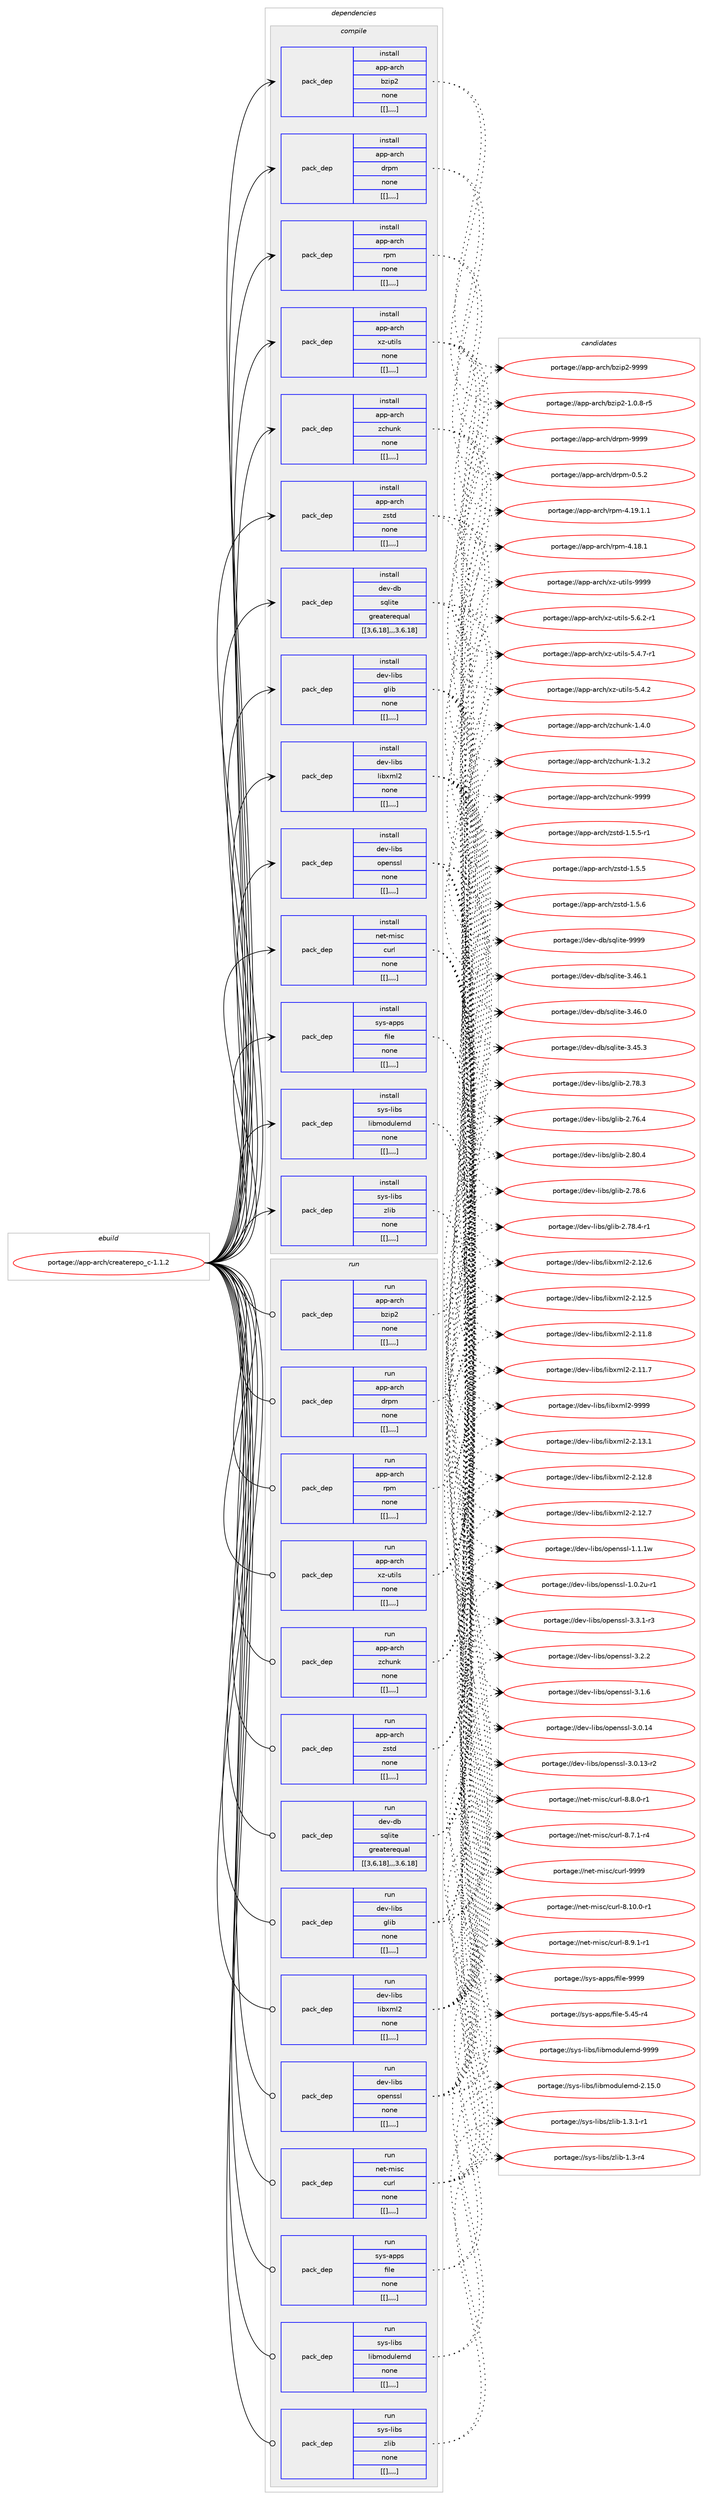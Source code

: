 digraph prolog {

# *************
# Graph options
# *************

newrank=true;
concentrate=true;
compound=true;
graph [rankdir=LR,fontname=Helvetica,fontsize=10,ranksep=1.5];#, ranksep=2.5, nodesep=0.2];
edge  [arrowhead=vee];
node  [fontname=Helvetica,fontsize=10];

# **********
# The ebuild
# **********

subgraph cluster_leftcol {
color=gray;
label=<<i>ebuild</i>>;
id [label="portage://app-arch/createrepo_c-1.1.2", color=red, width=4, href="../app-arch/createrepo_c-1.1.2.svg"];
}

# ****************
# The dependencies
# ****************

subgraph cluster_midcol {
color=gray;
label=<<i>dependencies</i>>;
subgraph cluster_compile {
fillcolor="#eeeeee";
style=filled;
label=<<i>compile</i>>;
subgraph pack5112 {
dependency7107 [label=<<TABLE BORDER="0" CELLBORDER="1" CELLSPACING="0" CELLPADDING="4" WIDTH="220"><TR><TD ROWSPAN="6" CELLPADDING="30">pack_dep</TD></TR><TR><TD WIDTH="110">install</TD></TR><TR><TD>app-arch</TD></TR><TR><TD>bzip2</TD></TR><TR><TD>none</TD></TR><TR><TD>[[],,,,]</TD></TR></TABLE>>, shape=none, color=blue];
}
id:e -> dependency7107:w [weight=20,style="solid",arrowhead="vee"];
subgraph pack5113 {
dependency7108 [label=<<TABLE BORDER="0" CELLBORDER="1" CELLSPACING="0" CELLPADDING="4" WIDTH="220"><TR><TD ROWSPAN="6" CELLPADDING="30">pack_dep</TD></TR><TR><TD WIDTH="110">install</TD></TR><TR><TD>app-arch</TD></TR><TR><TD>drpm</TD></TR><TR><TD>none</TD></TR><TR><TD>[[],,,,]</TD></TR></TABLE>>, shape=none, color=blue];
}
id:e -> dependency7108:w [weight=20,style="solid",arrowhead="vee"];
subgraph pack5114 {
dependency7109 [label=<<TABLE BORDER="0" CELLBORDER="1" CELLSPACING="0" CELLPADDING="4" WIDTH="220"><TR><TD ROWSPAN="6" CELLPADDING="30">pack_dep</TD></TR><TR><TD WIDTH="110">install</TD></TR><TR><TD>app-arch</TD></TR><TR><TD>rpm</TD></TR><TR><TD>none</TD></TR><TR><TD>[[],,,,]</TD></TR></TABLE>>, shape=none, color=blue];
}
id:e -> dependency7109:w [weight=20,style="solid",arrowhead="vee"];
subgraph pack5115 {
dependency7110 [label=<<TABLE BORDER="0" CELLBORDER="1" CELLSPACING="0" CELLPADDING="4" WIDTH="220"><TR><TD ROWSPAN="6" CELLPADDING="30">pack_dep</TD></TR><TR><TD WIDTH="110">install</TD></TR><TR><TD>app-arch</TD></TR><TR><TD>xz-utils</TD></TR><TR><TD>none</TD></TR><TR><TD>[[],,,,]</TD></TR></TABLE>>, shape=none, color=blue];
}
id:e -> dependency7110:w [weight=20,style="solid",arrowhead="vee"];
subgraph pack5116 {
dependency7111 [label=<<TABLE BORDER="0" CELLBORDER="1" CELLSPACING="0" CELLPADDING="4" WIDTH="220"><TR><TD ROWSPAN="6" CELLPADDING="30">pack_dep</TD></TR><TR><TD WIDTH="110">install</TD></TR><TR><TD>app-arch</TD></TR><TR><TD>zchunk</TD></TR><TR><TD>none</TD></TR><TR><TD>[[],,,,]</TD></TR></TABLE>>, shape=none, color=blue];
}
id:e -> dependency7111:w [weight=20,style="solid",arrowhead="vee"];
subgraph pack5117 {
dependency7112 [label=<<TABLE BORDER="0" CELLBORDER="1" CELLSPACING="0" CELLPADDING="4" WIDTH="220"><TR><TD ROWSPAN="6" CELLPADDING="30">pack_dep</TD></TR><TR><TD WIDTH="110">install</TD></TR><TR><TD>app-arch</TD></TR><TR><TD>zstd</TD></TR><TR><TD>none</TD></TR><TR><TD>[[],,,,]</TD></TR></TABLE>>, shape=none, color=blue];
}
id:e -> dependency7112:w [weight=20,style="solid",arrowhead="vee"];
subgraph pack5118 {
dependency7113 [label=<<TABLE BORDER="0" CELLBORDER="1" CELLSPACING="0" CELLPADDING="4" WIDTH="220"><TR><TD ROWSPAN="6" CELLPADDING="30">pack_dep</TD></TR><TR><TD WIDTH="110">install</TD></TR><TR><TD>dev-db</TD></TR><TR><TD>sqlite</TD></TR><TR><TD>greaterequal</TD></TR><TR><TD>[[3,6,18],,,3.6.18]</TD></TR></TABLE>>, shape=none, color=blue];
}
id:e -> dependency7113:w [weight=20,style="solid",arrowhead="vee"];
subgraph pack5119 {
dependency7114 [label=<<TABLE BORDER="0" CELLBORDER="1" CELLSPACING="0" CELLPADDING="4" WIDTH="220"><TR><TD ROWSPAN="6" CELLPADDING="30">pack_dep</TD></TR><TR><TD WIDTH="110">install</TD></TR><TR><TD>dev-libs</TD></TR><TR><TD>glib</TD></TR><TR><TD>none</TD></TR><TR><TD>[[],,,,]</TD></TR></TABLE>>, shape=none, color=blue];
}
id:e -> dependency7114:w [weight=20,style="solid",arrowhead="vee"];
subgraph pack5120 {
dependency7115 [label=<<TABLE BORDER="0" CELLBORDER="1" CELLSPACING="0" CELLPADDING="4" WIDTH="220"><TR><TD ROWSPAN="6" CELLPADDING="30">pack_dep</TD></TR><TR><TD WIDTH="110">install</TD></TR><TR><TD>dev-libs</TD></TR><TR><TD>libxml2</TD></TR><TR><TD>none</TD></TR><TR><TD>[[],,,,]</TD></TR></TABLE>>, shape=none, color=blue];
}
id:e -> dependency7115:w [weight=20,style="solid",arrowhead="vee"];
subgraph pack5121 {
dependency7116 [label=<<TABLE BORDER="0" CELLBORDER="1" CELLSPACING="0" CELLPADDING="4" WIDTH="220"><TR><TD ROWSPAN="6" CELLPADDING="30">pack_dep</TD></TR><TR><TD WIDTH="110">install</TD></TR><TR><TD>dev-libs</TD></TR><TR><TD>openssl</TD></TR><TR><TD>none</TD></TR><TR><TD>[[],,,,]</TD></TR></TABLE>>, shape=none, color=blue];
}
id:e -> dependency7116:w [weight=20,style="solid",arrowhead="vee"];
subgraph pack5122 {
dependency7117 [label=<<TABLE BORDER="0" CELLBORDER="1" CELLSPACING="0" CELLPADDING="4" WIDTH="220"><TR><TD ROWSPAN="6" CELLPADDING="30">pack_dep</TD></TR><TR><TD WIDTH="110">install</TD></TR><TR><TD>net-misc</TD></TR><TR><TD>curl</TD></TR><TR><TD>none</TD></TR><TR><TD>[[],,,,]</TD></TR></TABLE>>, shape=none, color=blue];
}
id:e -> dependency7117:w [weight=20,style="solid",arrowhead="vee"];
subgraph pack5123 {
dependency7118 [label=<<TABLE BORDER="0" CELLBORDER="1" CELLSPACING="0" CELLPADDING="4" WIDTH="220"><TR><TD ROWSPAN="6" CELLPADDING="30">pack_dep</TD></TR><TR><TD WIDTH="110">install</TD></TR><TR><TD>sys-apps</TD></TR><TR><TD>file</TD></TR><TR><TD>none</TD></TR><TR><TD>[[],,,,]</TD></TR></TABLE>>, shape=none, color=blue];
}
id:e -> dependency7118:w [weight=20,style="solid",arrowhead="vee"];
subgraph pack5124 {
dependency7119 [label=<<TABLE BORDER="0" CELLBORDER="1" CELLSPACING="0" CELLPADDING="4" WIDTH="220"><TR><TD ROWSPAN="6" CELLPADDING="30">pack_dep</TD></TR><TR><TD WIDTH="110">install</TD></TR><TR><TD>sys-libs</TD></TR><TR><TD>libmodulemd</TD></TR><TR><TD>none</TD></TR><TR><TD>[[],,,,]</TD></TR></TABLE>>, shape=none, color=blue];
}
id:e -> dependency7119:w [weight=20,style="solid",arrowhead="vee"];
subgraph pack5125 {
dependency7120 [label=<<TABLE BORDER="0" CELLBORDER="1" CELLSPACING="0" CELLPADDING="4" WIDTH="220"><TR><TD ROWSPAN="6" CELLPADDING="30">pack_dep</TD></TR><TR><TD WIDTH="110">install</TD></TR><TR><TD>sys-libs</TD></TR><TR><TD>zlib</TD></TR><TR><TD>none</TD></TR><TR><TD>[[],,,,]</TD></TR></TABLE>>, shape=none, color=blue];
}
id:e -> dependency7120:w [weight=20,style="solid",arrowhead="vee"];
}
subgraph cluster_compileandrun {
fillcolor="#eeeeee";
style=filled;
label=<<i>compile and run</i>>;
}
subgraph cluster_run {
fillcolor="#eeeeee";
style=filled;
label=<<i>run</i>>;
subgraph pack5126 {
dependency7121 [label=<<TABLE BORDER="0" CELLBORDER="1" CELLSPACING="0" CELLPADDING="4" WIDTH="220"><TR><TD ROWSPAN="6" CELLPADDING="30">pack_dep</TD></TR><TR><TD WIDTH="110">run</TD></TR><TR><TD>app-arch</TD></TR><TR><TD>bzip2</TD></TR><TR><TD>none</TD></TR><TR><TD>[[],,,,]</TD></TR></TABLE>>, shape=none, color=blue];
}
id:e -> dependency7121:w [weight=20,style="solid",arrowhead="odot"];
subgraph pack5127 {
dependency7122 [label=<<TABLE BORDER="0" CELLBORDER="1" CELLSPACING="0" CELLPADDING="4" WIDTH="220"><TR><TD ROWSPAN="6" CELLPADDING="30">pack_dep</TD></TR><TR><TD WIDTH="110">run</TD></TR><TR><TD>app-arch</TD></TR><TR><TD>drpm</TD></TR><TR><TD>none</TD></TR><TR><TD>[[],,,,]</TD></TR></TABLE>>, shape=none, color=blue];
}
id:e -> dependency7122:w [weight=20,style="solid",arrowhead="odot"];
subgraph pack5128 {
dependency7123 [label=<<TABLE BORDER="0" CELLBORDER="1" CELLSPACING="0" CELLPADDING="4" WIDTH="220"><TR><TD ROWSPAN="6" CELLPADDING="30">pack_dep</TD></TR><TR><TD WIDTH="110">run</TD></TR><TR><TD>app-arch</TD></TR><TR><TD>rpm</TD></TR><TR><TD>none</TD></TR><TR><TD>[[],,,,]</TD></TR></TABLE>>, shape=none, color=blue];
}
id:e -> dependency7123:w [weight=20,style="solid",arrowhead="odot"];
subgraph pack5129 {
dependency7124 [label=<<TABLE BORDER="0" CELLBORDER="1" CELLSPACING="0" CELLPADDING="4" WIDTH="220"><TR><TD ROWSPAN="6" CELLPADDING="30">pack_dep</TD></TR><TR><TD WIDTH="110">run</TD></TR><TR><TD>app-arch</TD></TR><TR><TD>xz-utils</TD></TR><TR><TD>none</TD></TR><TR><TD>[[],,,,]</TD></TR></TABLE>>, shape=none, color=blue];
}
id:e -> dependency7124:w [weight=20,style="solid",arrowhead="odot"];
subgraph pack5130 {
dependency7125 [label=<<TABLE BORDER="0" CELLBORDER="1" CELLSPACING="0" CELLPADDING="4" WIDTH="220"><TR><TD ROWSPAN="6" CELLPADDING="30">pack_dep</TD></TR><TR><TD WIDTH="110">run</TD></TR><TR><TD>app-arch</TD></TR><TR><TD>zchunk</TD></TR><TR><TD>none</TD></TR><TR><TD>[[],,,,]</TD></TR></TABLE>>, shape=none, color=blue];
}
id:e -> dependency7125:w [weight=20,style="solid",arrowhead="odot"];
subgraph pack5131 {
dependency7126 [label=<<TABLE BORDER="0" CELLBORDER="1" CELLSPACING="0" CELLPADDING="4" WIDTH="220"><TR><TD ROWSPAN="6" CELLPADDING="30">pack_dep</TD></TR><TR><TD WIDTH="110">run</TD></TR><TR><TD>app-arch</TD></TR><TR><TD>zstd</TD></TR><TR><TD>none</TD></TR><TR><TD>[[],,,,]</TD></TR></TABLE>>, shape=none, color=blue];
}
id:e -> dependency7126:w [weight=20,style="solid",arrowhead="odot"];
subgraph pack5132 {
dependency7127 [label=<<TABLE BORDER="0" CELLBORDER="1" CELLSPACING="0" CELLPADDING="4" WIDTH="220"><TR><TD ROWSPAN="6" CELLPADDING="30">pack_dep</TD></TR><TR><TD WIDTH="110">run</TD></TR><TR><TD>dev-db</TD></TR><TR><TD>sqlite</TD></TR><TR><TD>greaterequal</TD></TR><TR><TD>[[3,6,18],,,3.6.18]</TD></TR></TABLE>>, shape=none, color=blue];
}
id:e -> dependency7127:w [weight=20,style="solid",arrowhead="odot"];
subgraph pack5133 {
dependency7128 [label=<<TABLE BORDER="0" CELLBORDER="1" CELLSPACING="0" CELLPADDING="4" WIDTH="220"><TR><TD ROWSPAN="6" CELLPADDING="30">pack_dep</TD></TR><TR><TD WIDTH="110">run</TD></TR><TR><TD>dev-libs</TD></TR><TR><TD>glib</TD></TR><TR><TD>none</TD></TR><TR><TD>[[],,,,]</TD></TR></TABLE>>, shape=none, color=blue];
}
id:e -> dependency7128:w [weight=20,style="solid",arrowhead="odot"];
subgraph pack5134 {
dependency7129 [label=<<TABLE BORDER="0" CELLBORDER="1" CELLSPACING="0" CELLPADDING="4" WIDTH="220"><TR><TD ROWSPAN="6" CELLPADDING="30">pack_dep</TD></TR><TR><TD WIDTH="110">run</TD></TR><TR><TD>dev-libs</TD></TR><TR><TD>libxml2</TD></TR><TR><TD>none</TD></TR><TR><TD>[[],,,,]</TD></TR></TABLE>>, shape=none, color=blue];
}
id:e -> dependency7129:w [weight=20,style="solid",arrowhead="odot"];
subgraph pack5135 {
dependency7130 [label=<<TABLE BORDER="0" CELLBORDER="1" CELLSPACING="0" CELLPADDING="4" WIDTH="220"><TR><TD ROWSPAN="6" CELLPADDING="30">pack_dep</TD></TR><TR><TD WIDTH="110">run</TD></TR><TR><TD>dev-libs</TD></TR><TR><TD>openssl</TD></TR><TR><TD>none</TD></TR><TR><TD>[[],,,,]</TD></TR></TABLE>>, shape=none, color=blue];
}
id:e -> dependency7130:w [weight=20,style="solid",arrowhead="odot"];
subgraph pack5136 {
dependency7131 [label=<<TABLE BORDER="0" CELLBORDER="1" CELLSPACING="0" CELLPADDING="4" WIDTH="220"><TR><TD ROWSPAN="6" CELLPADDING="30">pack_dep</TD></TR><TR><TD WIDTH="110">run</TD></TR><TR><TD>net-misc</TD></TR><TR><TD>curl</TD></TR><TR><TD>none</TD></TR><TR><TD>[[],,,,]</TD></TR></TABLE>>, shape=none, color=blue];
}
id:e -> dependency7131:w [weight=20,style="solid",arrowhead="odot"];
subgraph pack5137 {
dependency7132 [label=<<TABLE BORDER="0" CELLBORDER="1" CELLSPACING="0" CELLPADDING="4" WIDTH="220"><TR><TD ROWSPAN="6" CELLPADDING="30">pack_dep</TD></TR><TR><TD WIDTH="110">run</TD></TR><TR><TD>sys-apps</TD></TR><TR><TD>file</TD></TR><TR><TD>none</TD></TR><TR><TD>[[],,,,]</TD></TR></TABLE>>, shape=none, color=blue];
}
id:e -> dependency7132:w [weight=20,style="solid",arrowhead="odot"];
subgraph pack5138 {
dependency7133 [label=<<TABLE BORDER="0" CELLBORDER="1" CELLSPACING="0" CELLPADDING="4" WIDTH="220"><TR><TD ROWSPAN="6" CELLPADDING="30">pack_dep</TD></TR><TR><TD WIDTH="110">run</TD></TR><TR><TD>sys-libs</TD></TR><TR><TD>libmodulemd</TD></TR><TR><TD>none</TD></TR><TR><TD>[[],,,,]</TD></TR></TABLE>>, shape=none, color=blue];
}
id:e -> dependency7133:w [weight=20,style="solid",arrowhead="odot"];
subgraph pack5139 {
dependency7134 [label=<<TABLE BORDER="0" CELLBORDER="1" CELLSPACING="0" CELLPADDING="4" WIDTH="220"><TR><TD ROWSPAN="6" CELLPADDING="30">pack_dep</TD></TR><TR><TD WIDTH="110">run</TD></TR><TR><TD>sys-libs</TD></TR><TR><TD>zlib</TD></TR><TR><TD>none</TD></TR><TR><TD>[[],,,,]</TD></TR></TABLE>>, shape=none, color=blue];
}
id:e -> dependency7134:w [weight=20,style="solid",arrowhead="odot"];
}
}

# **************
# The candidates
# **************

subgraph cluster_choices {
rank=same;
color=gray;
label=<<i>candidates</i>>;

subgraph choice5112 {
color=black;
nodesep=1;
choice971121124597114991044798122105112504557575757 [label="portage://app-arch/bzip2-9999", color=red, width=4,href="../app-arch/bzip2-9999.svg"];
choice971121124597114991044798122105112504549464846564511453 [label="portage://app-arch/bzip2-1.0.8-r5", color=red, width=4,href="../app-arch/bzip2-1.0.8-r5.svg"];
dependency7107:e -> choice971121124597114991044798122105112504557575757:w [style=dotted,weight="100"];
dependency7107:e -> choice971121124597114991044798122105112504549464846564511453:w [style=dotted,weight="100"];
}
subgraph choice5113 {
color=black;
nodesep=1;
choice97112112459711499104471001141121094557575757 [label="portage://app-arch/drpm-9999", color=red, width=4,href="../app-arch/drpm-9999.svg"];
choice9711211245971149910447100114112109454846534650 [label="portage://app-arch/drpm-0.5.2", color=red, width=4,href="../app-arch/drpm-0.5.2.svg"];
dependency7108:e -> choice97112112459711499104471001141121094557575757:w [style=dotted,weight="100"];
dependency7108:e -> choice9711211245971149910447100114112109454846534650:w [style=dotted,weight="100"];
}
subgraph choice5114 {
color=black;
nodesep=1;
choice9711211245971149910447114112109455246495746494649 [label="portage://app-arch/rpm-4.19.1.1", color=red, width=4,href="../app-arch/rpm-4.19.1.1.svg"];
choice971121124597114991044711411210945524649564649 [label="portage://app-arch/rpm-4.18.1", color=red, width=4,href="../app-arch/rpm-4.18.1.svg"];
dependency7109:e -> choice9711211245971149910447114112109455246495746494649:w [style=dotted,weight="100"];
dependency7109:e -> choice971121124597114991044711411210945524649564649:w [style=dotted,weight="100"];
}
subgraph choice5115 {
color=black;
nodesep=1;
choice9711211245971149910447120122451171161051081154557575757 [label="portage://app-arch/xz-utils-9999", color=red, width=4,href="../app-arch/xz-utils-9999.svg"];
choice9711211245971149910447120122451171161051081154553465446504511449 [label="portage://app-arch/xz-utils-5.6.2-r1", color=red, width=4,href="../app-arch/xz-utils-5.6.2-r1.svg"];
choice9711211245971149910447120122451171161051081154553465246554511449 [label="portage://app-arch/xz-utils-5.4.7-r1", color=red, width=4,href="../app-arch/xz-utils-5.4.7-r1.svg"];
choice971121124597114991044712012245117116105108115455346524650 [label="portage://app-arch/xz-utils-5.4.2", color=red, width=4,href="../app-arch/xz-utils-5.4.2.svg"];
dependency7110:e -> choice9711211245971149910447120122451171161051081154557575757:w [style=dotted,weight="100"];
dependency7110:e -> choice9711211245971149910447120122451171161051081154553465446504511449:w [style=dotted,weight="100"];
dependency7110:e -> choice9711211245971149910447120122451171161051081154553465246554511449:w [style=dotted,weight="100"];
dependency7110:e -> choice971121124597114991044712012245117116105108115455346524650:w [style=dotted,weight="100"];
}
subgraph choice5116 {
color=black;
nodesep=1;
choice9711211245971149910447122991041171101074557575757 [label="portage://app-arch/zchunk-9999", color=red, width=4,href="../app-arch/zchunk-9999.svg"];
choice971121124597114991044712299104117110107454946524648 [label="portage://app-arch/zchunk-1.4.0", color=red, width=4,href="../app-arch/zchunk-1.4.0.svg"];
choice971121124597114991044712299104117110107454946514650 [label="portage://app-arch/zchunk-1.3.2", color=red, width=4,href="../app-arch/zchunk-1.3.2.svg"];
dependency7111:e -> choice9711211245971149910447122991041171101074557575757:w [style=dotted,weight="100"];
dependency7111:e -> choice971121124597114991044712299104117110107454946524648:w [style=dotted,weight="100"];
dependency7111:e -> choice971121124597114991044712299104117110107454946514650:w [style=dotted,weight="100"];
}
subgraph choice5117 {
color=black;
nodesep=1;
choice9711211245971149910447122115116100454946534654 [label="portage://app-arch/zstd-1.5.6", color=red, width=4,href="../app-arch/zstd-1.5.6.svg"];
choice97112112459711499104471221151161004549465346534511449 [label="portage://app-arch/zstd-1.5.5-r1", color=red, width=4,href="../app-arch/zstd-1.5.5-r1.svg"];
choice9711211245971149910447122115116100454946534653 [label="portage://app-arch/zstd-1.5.5", color=red, width=4,href="../app-arch/zstd-1.5.5.svg"];
dependency7112:e -> choice9711211245971149910447122115116100454946534654:w [style=dotted,weight="100"];
dependency7112:e -> choice97112112459711499104471221151161004549465346534511449:w [style=dotted,weight="100"];
dependency7112:e -> choice9711211245971149910447122115116100454946534653:w [style=dotted,weight="100"];
}
subgraph choice5118 {
color=black;
nodesep=1;
choice1001011184510098471151131081051161014557575757 [label="portage://dev-db/sqlite-9999", color=red, width=4,href="../dev-db/sqlite-9999.svg"];
choice10010111845100984711511310810511610145514652544649 [label="portage://dev-db/sqlite-3.46.1", color=red, width=4,href="../dev-db/sqlite-3.46.1.svg"];
choice10010111845100984711511310810511610145514652544648 [label="portage://dev-db/sqlite-3.46.0", color=red, width=4,href="../dev-db/sqlite-3.46.0.svg"];
choice10010111845100984711511310810511610145514652534651 [label="portage://dev-db/sqlite-3.45.3", color=red, width=4,href="../dev-db/sqlite-3.45.3.svg"];
dependency7113:e -> choice1001011184510098471151131081051161014557575757:w [style=dotted,weight="100"];
dependency7113:e -> choice10010111845100984711511310810511610145514652544649:w [style=dotted,weight="100"];
dependency7113:e -> choice10010111845100984711511310810511610145514652544648:w [style=dotted,weight="100"];
dependency7113:e -> choice10010111845100984711511310810511610145514652534651:w [style=dotted,weight="100"];
}
subgraph choice5119 {
color=black;
nodesep=1;
choice1001011184510810598115471031081059845504656484652 [label="portage://dev-libs/glib-2.80.4", color=red, width=4,href="../dev-libs/glib-2.80.4.svg"];
choice1001011184510810598115471031081059845504655564654 [label="portage://dev-libs/glib-2.78.6", color=red, width=4,href="../dev-libs/glib-2.78.6.svg"];
choice10010111845108105981154710310810598455046555646524511449 [label="portage://dev-libs/glib-2.78.4-r1", color=red, width=4,href="../dev-libs/glib-2.78.4-r1.svg"];
choice1001011184510810598115471031081059845504655564651 [label="portage://dev-libs/glib-2.78.3", color=red, width=4,href="../dev-libs/glib-2.78.3.svg"];
choice1001011184510810598115471031081059845504655544652 [label="portage://dev-libs/glib-2.76.4", color=red, width=4,href="../dev-libs/glib-2.76.4.svg"];
dependency7114:e -> choice1001011184510810598115471031081059845504656484652:w [style=dotted,weight="100"];
dependency7114:e -> choice1001011184510810598115471031081059845504655564654:w [style=dotted,weight="100"];
dependency7114:e -> choice10010111845108105981154710310810598455046555646524511449:w [style=dotted,weight="100"];
dependency7114:e -> choice1001011184510810598115471031081059845504655564651:w [style=dotted,weight="100"];
dependency7114:e -> choice1001011184510810598115471031081059845504655544652:w [style=dotted,weight="100"];
}
subgraph choice5120 {
color=black;
nodesep=1;
choice10010111845108105981154710810598120109108504557575757 [label="portage://dev-libs/libxml2-9999", color=red, width=4,href="../dev-libs/libxml2-9999.svg"];
choice100101118451081059811547108105981201091085045504649514649 [label="portage://dev-libs/libxml2-2.13.1", color=red, width=4,href="../dev-libs/libxml2-2.13.1.svg"];
choice100101118451081059811547108105981201091085045504649504656 [label="portage://dev-libs/libxml2-2.12.8", color=red, width=4,href="../dev-libs/libxml2-2.12.8.svg"];
choice100101118451081059811547108105981201091085045504649504655 [label="portage://dev-libs/libxml2-2.12.7", color=red, width=4,href="../dev-libs/libxml2-2.12.7.svg"];
choice100101118451081059811547108105981201091085045504649504654 [label="portage://dev-libs/libxml2-2.12.6", color=red, width=4,href="../dev-libs/libxml2-2.12.6.svg"];
choice100101118451081059811547108105981201091085045504649504653 [label="portage://dev-libs/libxml2-2.12.5", color=red, width=4,href="../dev-libs/libxml2-2.12.5.svg"];
choice100101118451081059811547108105981201091085045504649494656 [label="portage://dev-libs/libxml2-2.11.8", color=red, width=4,href="../dev-libs/libxml2-2.11.8.svg"];
choice100101118451081059811547108105981201091085045504649494655 [label="portage://dev-libs/libxml2-2.11.7", color=red, width=4,href="../dev-libs/libxml2-2.11.7.svg"];
dependency7115:e -> choice10010111845108105981154710810598120109108504557575757:w [style=dotted,weight="100"];
dependency7115:e -> choice100101118451081059811547108105981201091085045504649514649:w [style=dotted,weight="100"];
dependency7115:e -> choice100101118451081059811547108105981201091085045504649504656:w [style=dotted,weight="100"];
dependency7115:e -> choice100101118451081059811547108105981201091085045504649504655:w [style=dotted,weight="100"];
dependency7115:e -> choice100101118451081059811547108105981201091085045504649504654:w [style=dotted,weight="100"];
dependency7115:e -> choice100101118451081059811547108105981201091085045504649504653:w [style=dotted,weight="100"];
dependency7115:e -> choice100101118451081059811547108105981201091085045504649494656:w [style=dotted,weight="100"];
dependency7115:e -> choice100101118451081059811547108105981201091085045504649494655:w [style=dotted,weight="100"];
}
subgraph choice5121 {
color=black;
nodesep=1;
choice1001011184510810598115471111121011101151151084551465146494511451 [label="portage://dev-libs/openssl-3.3.1-r3", color=red, width=4,href="../dev-libs/openssl-3.3.1-r3.svg"];
choice100101118451081059811547111112101110115115108455146504650 [label="portage://dev-libs/openssl-3.2.2", color=red, width=4,href="../dev-libs/openssl-3.2.2.svg"];
choice100101118451081059811547111112101110115115108455146494654 [label="portage://dev-libs/openssl-3.1.6", color=red, width=4,href="../dev-libs/openssl-3.1.6.svg"];
choice10010111845108105981154711111210111011511510845514648464952 [label="portage://dev-libs/openssl-3.0.14", color=red, width=4,href="../dev-libs/openssl-3.0.14.svg"];
choice100101118451081059811547111112101110115115108455146484649514511450 [label="portage://dev-libs/openssl-3.0.13-r2", color=red, width=4,href="../dev-libs/openssl-3.0.13-r2.svg"];
choice100101118451081059811547111112101110115115108454946494649119 [label="portage://dev-libs/openssl-1.1.1w", color=red, width=4,href="../dev-libs/openssl-1.1.1w.svg"];
choice1001011184510810598115471111121011101151151084549464846501174511449 [label="portage://dev-libs/openssl-1.0.2u-r1", color=red, width=4,href="../dev-libs/openssl-1.0.2u-r1.svg"];
dependency7116:e -> choice1001011184510810598115471111121011101151151084551465146494511451:w [style=dotted,weight="100"];
dependency7116:e -> choice100101118451081059811547111112101110115115108455146504650:w [style=dotted,weight="100"];
dependency7116:e -> choice100101118451081059811547111112101110115115108455146494654:w [style=dotted,weight="100"];
dependency7116:e -> choice10010111845108105981154711111210111011511510845514648464952:w [style=dotted,weight="100"];
dependency7116:e -> choice100101118451081059811547111112101110115115108455146484649514511450:w [style=dotted,weight="100"];
dependency7116:e -> choice100101118451081059811547111112101110115115108454946494649119:w [style=dotted,weight="100"];
dependency7116:e -> choice1001011184510810598115471111121011101151151084549464846501174511449:w [style=dotted,weight="100"];
}
subgraph choice5122 {
color=black;
nodesep=1;
choice110101116451091051159947991171141084557575757 [label="portage://net-misc/curl-9999", color=red, width=4,href="../net-misc/curl-9999.svg"];
choice11010111645109105115994799117114108455646494846484511449 [label="portage://net-misc/curl-8.10.0-r1", color=red, width=4,href="../net-misc/curl-8.10.0-r1.svg"];
choice110101116451091051159947991171141084556465746494511449 [label="portage://net-misc/curl-8.9.1-r1", color=red, width=4,href="../net-misc/curl-8.9.1-r1.svg"];
choice110101116451091051159947991171141084556465646484511449 [label="portage://net-misc/curl-8.8.0-r1", color=red, width=4,href="../net-misc/curl-8.8.0-r1.svg"];
choice110101116451091051159947991171141084556465546494511452 [label="portage://net-misc/curl-8.7.1-r4", color=red, width=4,href="../net-misc/curl-8.7.1-r4.svg"];
dependency7117:e -> choice110101116451091051159947991171141084557575757:w [style=dotted,weight="100"];
dependency7117:e -> choice11010111645109105115994799117114108455646494846484511449:w [style=dotted,weight="100"];
dependency7117:e -> choice110101116451091051159947991171141084556465746494511449:w [style=dotted,weight="100"];
dependency7117:e -> choice110101116451091051159947991171141084556465646484511449:w [style=dotted,weight="100"];
dependency7117:e -> choice110101116451091051159947991171141084556465546494511452:w [style=dotted,weight="100"];
}
subgraph choice5123 {
color=black;
nodesep=1;
choice1151211154597112112115471021051081014557575757 [label="portage://sys-apps/file-9999", color=red, width=4,href="../sys-apps/file-9999.svg"];
choice11512111545971121121154710210510810145534652534511452 [label="portage://sys-apps/file-5.45-r4", color=red, width=4,href="../sys-apps/file-5.45-r4.svg"];
dependency7118:e -> choice1151211154597112112115471021051081014557575757:w [style=dotted,weight="100"];
dependency7118:e -> choice11512111545971121121154710210510810145534652534511452:w [style=dotted,weight="100"];
}
subgraph choice5124 {
color=black;
nodesep=1;
choice115121115451081059811547108105981091111001171081011091004557575757 [label="portage://sys-libs/libmodulemd-9999", color=red, width=4,href="../sys-libs/libmodulemd-9999.svg"];
choice1151211154510810598115471081059810911110011710810110910045504649534648 [label="portage://sys-libs/libmodulemd-2.15.0", color=red, width=4,href="../sys-libs/libmodulemd-2.15.0.svg"];
dependency7119:e -> choice115121115451081059811547108105981091111001171081011091004557575757:w [style=dotted,weight="100"];
dependency7119:e -> choice1151211154510810598115471081059810911110011710810110910045504649534648:w [style=dotted,weight="100"];
}
subgraph choice5125 {
color=black;
nodesep=1;
choice115121115451081059811547122108105984549465146494511449 [label="portage://sys-libs/zlib-1.3.1-r1", color=red, width=4,href="../sys-libs/zlib-1.3.1-r1.svg"];
choice11512111545108105981154712210810598454946514511452 [label="portage://sys-libs/zlib-1.3-r4", color=red, width=4,href="../sys-libs/zlib-1.3-r4.svg"];
dependency7120:e -> choice115121115451081059811547122108105984549465146494511449:w [style=dotted,weight="100"];
dependency7120:e -> choice11512111545108105981154712210810598454946514511452:w [style=dotted,weight="100"];
}
subgraph choice5126 {
color=black;
nodesep=1;
choice971121124597114991044798122105112504557575757 [label="portage://app-arch/bzip2-9999", color=red, width=4,href="../app-arch/bzip2-9999.svg"];
choice971121124597114991044798122105112504549464846564511453 [label="portage://app-arch/bzip2-1.0.8-r5", color=red, width=4,href="../app-arch/bzip2-1.0.8-r5.svg"];
dependency7121:e -> choice971121124597114991044798122105112504557575757:w [style=dotted,weight="100"];
dependency7121:e -> choice971121124597114991044798122105112504549464846564511453:w [style=dotted,weight="100"];
}
subgraph choice5127 {
color=black;
nodesep=1;
choice97112112459711499104471001141121094557575757 [label="portage://app-arch/drpm-9999", color=red, width=4,href="../app-arch/drpm-9999.svg"];
choice9711211245971149910447100114112109454846534650 [label="portage://app-arch/drpm-0.5.2", color=red, width=4,href="../app-arch/drpm-0.5.2.svg"];
dependency7122:e -> choice97112112459711499104471001141121094557575757:w [style=dotted,weight="100"];
dependency7122:e -> choice9711211245971149910447100114112109454846534650:w [style=dotted,weight="100"];
}
subgraph choice5128 {
color=black;
nodesep=1;
choice9711211245971149910447114112109455246495746494649 [label="portage://app-arch/rpm-4.19.1.1", color=red, width=4,href="../app-arch/rpm-4.19.1.1.svg"];
choice971121124597114991044711411210945524649564649 [label="portage://app-arch/rpm-4.18.1", color=red, width=4,href="../app-arch/rpm-4.18.1.svg"];
dependency7123:e -> choice9711211245971149910447114112109455246495746494649:w [style=dotted,weight="100"];
dependency7123:e -> choice971121124597114991044711411210945524649564649:w [style=dotted,weight="100"];
}
subgraph choice5129 {
color=black;
nodesep=1;
choice9711211245971149910447120122451171161051081154557575757 [label="portage://app-arch/xz-utils-9999", color=red, width=4,href="../app-arch/xz-utils-9999.svg"];
choice9711211245971149910447120122451171161051081154553465446504511449 [label="portage://app-arch/xz-utils-5.6.2-r1", color=red, width=4,href="../app-arch/xz-utils-5.6.2-r1.svg"];
choice9711211245971149910447120122451171161051081154553465246554511449 [label="portage://app-arch/xz-utils-5.4.7-r1", color=red, width=4,href="../app-arch/xz-utils-5.4.7-r1.svg"];
choice971121124597114991044712012245117116105108115455346524650 [label="portage://app-arch/xz-utils-5.4.2", color=red, width=4,href="../app-arch/xz-utils-5.4.2.svg"];
dependency7124:e -> choice9711211245971149910447120122451171161051081154557575757:w [style=dotted,weight="100"];
dependency7124:e -> choice9711211245971149910447120122451171161051081154553465446504511449:w [style=dotted,weight="100"];
dependency7124:e -> choice9711211245971149910447120122451171161051081154553465246554511449:w [style=dotted,weight="100"];
dependency7124:e -> choice971121124597114991044712012245117116105108115455346524650:w [style=dotted,weight="100"];
}
subgraph choice5130 {
color=black;
nodesep=1;
choice9711211245971149910447122991041171101074557575757 [label="portage://app-arch/zchunk-9999", color=red, width=4,href="../app-arch/zchunk-9999.svg"];
choice971121124597114991044712299104117110107454946524648 [label="portage://app-arch/zchunk-1.4.0", color=red, width=4,href="../app-arch/zchunk-1.4.0.svg"];
choice971121124597114991044712299104117110107454946514650 [label="portage://app-arch/zchunk-1.3.2", color=red, width=4,href="../app-arch/zchunk-1.3.2.svg"];
dependency7125:e -> choice9711211245971149910447122991041171101074557575757:w [style=dotted,weight="100"];
dependency7125:e -> choice971121124597114991044712299104117110107454946524648:w [style=dotted,weight="100"];
dependency7125:e -> choice971121124597114991044712299104117110107454946514650:w [style=dotted,weight="100"];
}
subgraph choice5131 {
color=black;
nodesep=1;
choice9711211245971149910447122115116100454946534654 [label="portage://app-arch/zstd-1.5.6", color=red, width=4,href="../app-arch/zstd-1.5.6.svg"];
choice97112112459711499104471221151161004549465346534511449 [label="portage://app-arch/zstd-1.5.5-r1", color=red, width=4,href="../app-arch/zstd-1.5.5-r1.svg"];
choice9711211245971149910447122115116100454946534653 [label="portage://app-arch/zstd-1.5.5", color=red, width=4,href="../app-arch/zstd-1.5.5.svg"];
dependency7126:e -> choice9711211245971149910447122115116100454946534654:w [style=dotted,weight="100"];
dependency7126:e -> choice97112112459711499104471221151161004549465346534511449:w [style=dotted,weight="100"];
dependency7126:e -> choice9711211245971149910447122115116100454946534653:w [style=dotted,weight="100"];
}
subgraph choice5132 {
color=black;
nodesep=1;
choice1001011184510098471151131081051161014557575757 [label="portage://dev-db/sqlite-9999", color=red, width=4,href="../dev-db/sqlite-9999.svg"];
choice10010111845100984711511310810511610145514652544649 [label="portage://dev-db/sqlite-3.46.1", color=red, width=4,href="../dev-db/sqlite-3.46.1.svg"];
choice10010111845100984711511310810511610145514652544648 [label="portage://dev-db/sqlite-3.46.0", color=red, width=4,href="../dev-db/sqlite-3.46.0.svg"];
choice10010111845100984711511310810511610145514652534651 [label="portage://dev-db/sqlite-3.45.3", color=red, width=4,href="../dev-db/sqlite-3.45.3.svg"];
dependency7127:e -> choice1001011184510098471151131081051161014557575757:w [style=dotted,weight="100"];
dependency7127:e -> choice10010111845100984711511310810511610145514652544649:w [style=dotted,weight="100"];
dependency7127:e -> choice10010111845100984711511310810511610145514652544648:w [style=dotted,weight="100"];
dependency7127:e -> choice10010111845100984711511310810511610145514652534651:w [style=dotted,weight="100"];
}
subgraph choice5133 {
color=black;
nodesep=1;
choice1001011184510810598115471031081059845504656484652 [label="portage://dev-libs/glib-2.80.4", color=red, width=4,href="../dev-libs/glib-2.80.4.svg"];
choice1001011184510810598115471031081059845504655564654 [label="portage://dev-libs/glib-2.78.6", color=red, width=4,href="../dev-libs/glib-2.78.6.svg"];
choice10010111845108105981154710310810598455046555646524511449 [label="portage://dev-libs/glib-2.78.4-r1", color=red, width=4,href="../dev-libs/glib-2.78.4-r1.svg"];
choice1001011184510810598115471031081059845504655564651 [label="portage://dev-libs/glib-2.78.3", color=red, width=4,href="../dev-libs/glib-2.78.3.svg"];
choice1001011184510810598115471031081059845504655544652 [label="portage://dev-libs/glib-2.76.4", color=red, width=4,href="../dev-libs/glib-2.76.4.svg"];
dependency7128:e -> choice1001011184510810598115471031081059845504656484652:w [style=dotted,weight="100"];
dependency7128:e -> choice1001011184510810598115471031081059845504655564654:w [style=dotted,weight="100"];
dependency7128:e -> choice10010111845108105981154710310810598455046555646524511449:w [style=dotted,weight="100"];
dependency7128:e -> choice1001011184510810598115471031081059845504655564651:w [style=dotted,weight="100"];
dependency7128:e -> choice1001011184510810598115471031081059845504655544652:w [style=dotted,weight="100"];
}
subgraph choice5134 {
color=black;
nodesep=1;
choice10010111845108105981154710810598120109108504557575757 [label="portage://dev-libs/libxml2-9999", color=red, width=4,href="../dev-libs/libxml2-9999.svg"];
choice100101118451081059811547108105981201091085045504649514649 [label="portage://dev-libs/libxml2-2.13.1", color=red, width=4,href="../dev-libs/libxml2-2.13.1.svg"];
choice100101118451081059811547108105981201091085045504649504656 [label="portage://dev-libs/libxml2-2.12.8", color=red, width=4,href="../dev-libs/libxml2-2.12.8.svg"];
choice100101118451081059811547108105981201091085045504649504655 [label="portage://dev-libs/libxml2-2.12.7", color=red, width=4,href="../dev-libs/libxml2-2.12.7.svg"];
choice100101118451081059811547108105981201091085045504649504654 [label="portage://dev-libs/libxml2-2.12.6", color=red, width=4,href="../dev-libs/libxml2-2.12.6.svg"];
choice100101118451081059811547108105981201091085045504649504653 [label="portage://dev-libs/libxml2-2.12.5", color=red, width=4,href="../dev-libs/libxml2-2.12.5.svg"];
choice100101118451081059811547108105981201091085045504649494656 [label="portage://dev-libs/libxml2-2.11.8", color=red, width=4,href="../dev-libs/libxml2-2.11.8.svg"];
choice100101118451081059811547108105981201091085045504649494655 [label="portage://dev-libs/libxml2-2.11.7", color=red, width=4,href="../dev-libs/libxml2-2.11.7.svg"];
dependency7129:e -> choice10010111845108105981154710810598120109108504557575757:w [style=dotted,weight="100"];
dependency7129:e -> choice100101118451081059811547108105981201091085045504649514649:w [style=dotted,weight="100"];
dependency7129:e -> choice100101118451081059811547108105981201091085045504649504656:w [style=dotted,weight="100"];
dependency7129:e -> choice100101118451081059811547108105981201091085045504649504655:w [style=dotted,weight="100"];
dependency7129:e -> choice100101118451081059811547108105981201091085045504649504654:w [style=dotted,weight="100"];
dependency7129:e -> choice100101118451081059811547108105981201091085045504649504653:w [style=dotted,weight="100"];
dependency7129:e -> choice100101118451081059811547108105981201091085045504649494656:w [style=dotted,weight="100"];
dependency7129:e -> choice100101118451081059811547108105981201091085045504649494655:w [style=dotted,weight="100"];
}
subgraph choice5135 {
color=black;
nodesep=1;
choice1001011184510810598115471111121011101151151084551465146494511451 [label="portage://dev-libs/openssl-3.3.1-r3", color=red, width=4,href="../dev-libs/openssl-3.3.1-r3.svg"];
choice100101118451081059811547111112101110115115108455146504650 [label="portage://dev-libs/openssl-3.2.2", color=red, width=4,href="../dev-libs/openssl-3.2.2.svg"];
choice100101118451081059811547111112101110115115108455146494654 [label="portage://dev-libs/openssl-3.1.6", color=red, width=4,href="../dev-libs/openssl-3.1.6.svg"];
choice10010111845108105981154711111210111011511510845514648464952 [label="portage://dev-libs/openssl-3.0.14", color=red, width=4,href="../dev-libs/openssl-3.0.14.svg"];
choice100101118451081059811547111112101110115115108455146484649514511450 [label="portage://dev-libs/openssl-3.0.13-r2", color=red, width=4,href="../dev-libs/openssl-3.0.13-r2.svg"];
choice100101118451081059811547111112101110115115108454946494649119 [label="portage://dev-libs/openssl-1.1.1w", color=red, width=4,href="../dev-libs/openssl-1.1.1w.svg"];
choice1001011184510810598115471111121011101151151084549464846501174511449 [label="portage://dev-libs/openssl-1.0.2u-r1", color=red, width=4,href="../dev-libs/openssl-1.0.2u-r1.svg"];
dependency7130:e -> choice1001011184510810598115471111121011101151151084551465146494511451:w [style=dotted,weight="100"];
dependency7130:e -> choice100101118451081059811547111112101110115115108455146504650:w [style=dotted,weight="100"];
dependency7130:e -> choice100101118451081059811547111112101110115115108455146494654:w [style=dotted,weight="100"];
dependency7130:e -> choice10010111845108105981154711111210111011511510845514648464952:w [style=dotted,weight="100"];
dependency7130:e -> choice100101118451081059811547111112101110115115108455146484649514511450:w [style=dotted,weight="100"];
dependency7130:e -> choice100101118451081059811547111112101110115115108454946494649119:w [style=dotted,weight="100"];
dependency7130:e -> choice1001011184510810598115471111121011101151151084549464846501174511449:w [style=dotted,weight="100"];
}
subgraph choice5136 {
color=black;
nodesep=1;
choice110101116451091051159947991171141084557575757 [label="portage://net-misc/curl-9999", color=red, width=4,href="../net-misc/curl-9999.svg"];
choice11010111645109105115994799117114108455646494846484511449 [label="portage://net-misc/curl-8.10.0-r1", color=red, width=4,href="../net-misc/curl-8.10.0-r1.svg"];
choice110101116451091051159947991171141084556465746494511449 [label="portage://net-misc/curl-8.9.1-r1", color=red, width=4,href="../net-misc/curl-8.9.1-r1.svg"];
choice110101116451091051159947991171141084556465646484511449 [label="portage://net-misc/curl-8.8.0-r1", color=red, width=4,href="../net-misc/curl-8.8.0-r1.svg"];
choice110101116451091051159947991171141084556465546494511452 [label="portage://net-misc/curl-8.7.1-r4", color=red, width=4,href="../net-misc/curl-8.7.1-r4.svg"];
dependency7131:e -> choice110101116451091051159947991171141084557575757:w [style=dotted,weight="100"];
dependency7131:e -> choice11010111645109105115994799117114108455646494846484511449:w [style=dotted,weight="100"];
dependency7131:e -> choice110101116451091051159947991171141084556465746494511449:w [style=dotted,weight="100"];
dependency7131:e -> choice110101116451091051159947991171141084556465646484511449:w [style=dotted,weight="100"];
dependency7131:e -> choice110101116451091051159947991171141084556465546494511452:w [style=dotted,weight="100"];
}
subgraph choice5137 {
color=black;
nodesep=1;
choice1151211154597112112115471021051081014557575757 [label="portage://sys-apps/file-9999", color=red, width=4,href="../sys-apps/file-9999.svg"];
choice11512111545971121121154710210510810145534652534511452 [label="portage://sys-apps/file-5.45-r4", color=red, width=4,href="../sys-apps/file-5.45-r4.svg"];
dependency7132:e -> choice1151211154597112112115471021051081014557575757:w [style=dotted,weight="100"];
dependency7132:e -> choice11512111545971121121154710210510810145534652534511452:w [style=dotted,weight="100"];
}
subgraph choice5138 {
color=black;
nodesep=1;
choice115121115451081059811547108105981091111001171081011091004557575757 [label="portage://sys-libs/libmodulemd-9999", color=red, width=4,href="../sys-libs/libmodulemd-9999.svg"];
choice1151211154510810598115471081059810911110011710810110910045504649534648 [label="portage://sys-libs/libmodulemd-2.15.0", color=red, width=4,href="../sys-libs/libmodulemd-2.15.0.svg"];
dependency7133:e -> choice115121115451081059811547108105981091111001171081011091004557575757:w [style=dotted,weight="100"];
dependency7133:e -> choice1151211154510810598115471081059810911110011710810110910045504649534648:w [style=dotted,weight="100"];
}
subgraph choice5139 {
color=black;
nodesep=1;
choice115121115451081059811547122108105984549465146494511449 [label="portage://sys-libs/zlib-1.3.1-r1", color=red, width=4,href="../sys-libs/zlib-1.3.1-r1.svg"];
choice11512111545108105981154712210810598454946514511452 [label="portage://sys-libs/zlib-1.3-r4", color=red, width=4,href="../sys-libs/zlib-1.3-r4.svg"];
dependency7134:e -> choice115121115451081059811547122108105984549465146494511449:w [style=dotted,weight="100"];
dependency7134:e -> choice11512111545108105981154712210810598454946514511452:w [style=dotted,weight="100"];
}
}

}
